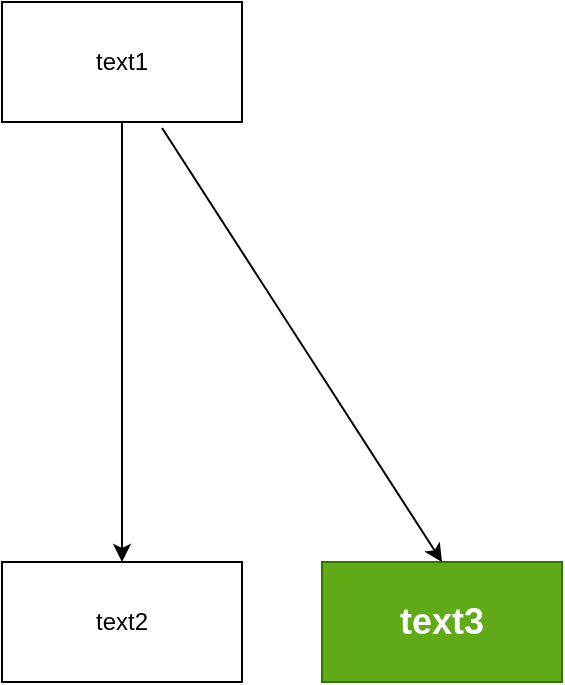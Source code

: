 <mxfile>
    <diagram id="hV6CwaZYxkk5GO4SD4Uk" name="Page-1">
        <mxGraphModel dx="767" dy="1145" grid="1" gridSize="10" guides="1" tooltips="1" connect="1" arrows="1" fold="1" page="1" pageScale="1" pageWidth="850" pageHeight="1100" math="0" shadow="0">
            <root>
                <mxCell id="0"/>
                <mxCell id="1" parent="0"/>
                <mxCell id="La7krIBtQXs7ayp5cr88-1" value="text1" style="rounded=0;whiteSpace=wrap;html=1;" parent="1" vertex="1">
                    <mxGeometry width="120" height="60" as="geometry"/>
                </mxCell>
                <mxCell id="La7krIBtQXs7ayp5cr88-2" value="text2" style="rounded=0;whiteSpace=wrap;html=1;" parent="1" vertex="1">
                    <mxGeometry y="280" width="120" height="60" as="geometry"/>
                </mxCell>
                <mxCell id="La7krIBtQXs7ayp5cr88-3" value="" style="endArrow=classic;html=1;rounded=0;exitX=0.5;exitY=1;exitDx=0;exitDy=0;entryX=0.5;entryY=0;entryDx=0;entryDy=0;" parent="1" source="La7krIBtQXs7ayp5cr88-1" target="La7krIBtQXs7ayp5cr88-2" edge="1">
                    <mxGeometry width="50" height="50" relative="1" as="geometry">
                        <mxPoint x="90" y="80" as="sourcePoint"/>
                        <mxPoint x="70" y="270" as="targetPoint"/>
                    </mxGeometry>
                </mxCell>
                <mxCell id="2" value="&lt;h2&gt;&lt;b&gt;text3&lt;/b&gt;&lt;/h2&gt;" style="rounded=0;whiteSpace=wrap;html=1;fillColor=#60a917;fontColor=#ffffff;strokeColor=#2D7600;" vertex="1" parent="1">
                    <mxGeometry x="160" y="280" width="120" height="60" as="geometry"/>
                </mxCell>
                <mxCell id="4" value="" style="endArrow=classic;html=1;rounded=0;exitX=0.667;exitY=1.05;exitDx=0;exitDy=0;exitPerimeter=0;entryX=0.5;entryY=0;entryDx=0;entryDy=0;" edge="1" parent="1" source="La7krIBtQXs7ayp5cr88-1" target="2">
                    <mxGeometry width="50" height="50" relative="1" as="geometry">
                        <mxPoint x="70" y="70" as="sourcePoint"/>
                        <mxPoint x="220" y="270" as="targetPoint"/>
                    </mxGeometry>
                </mxCell>
            </root>
        </mxGraphModel>
    </diagram>
</mxfile>